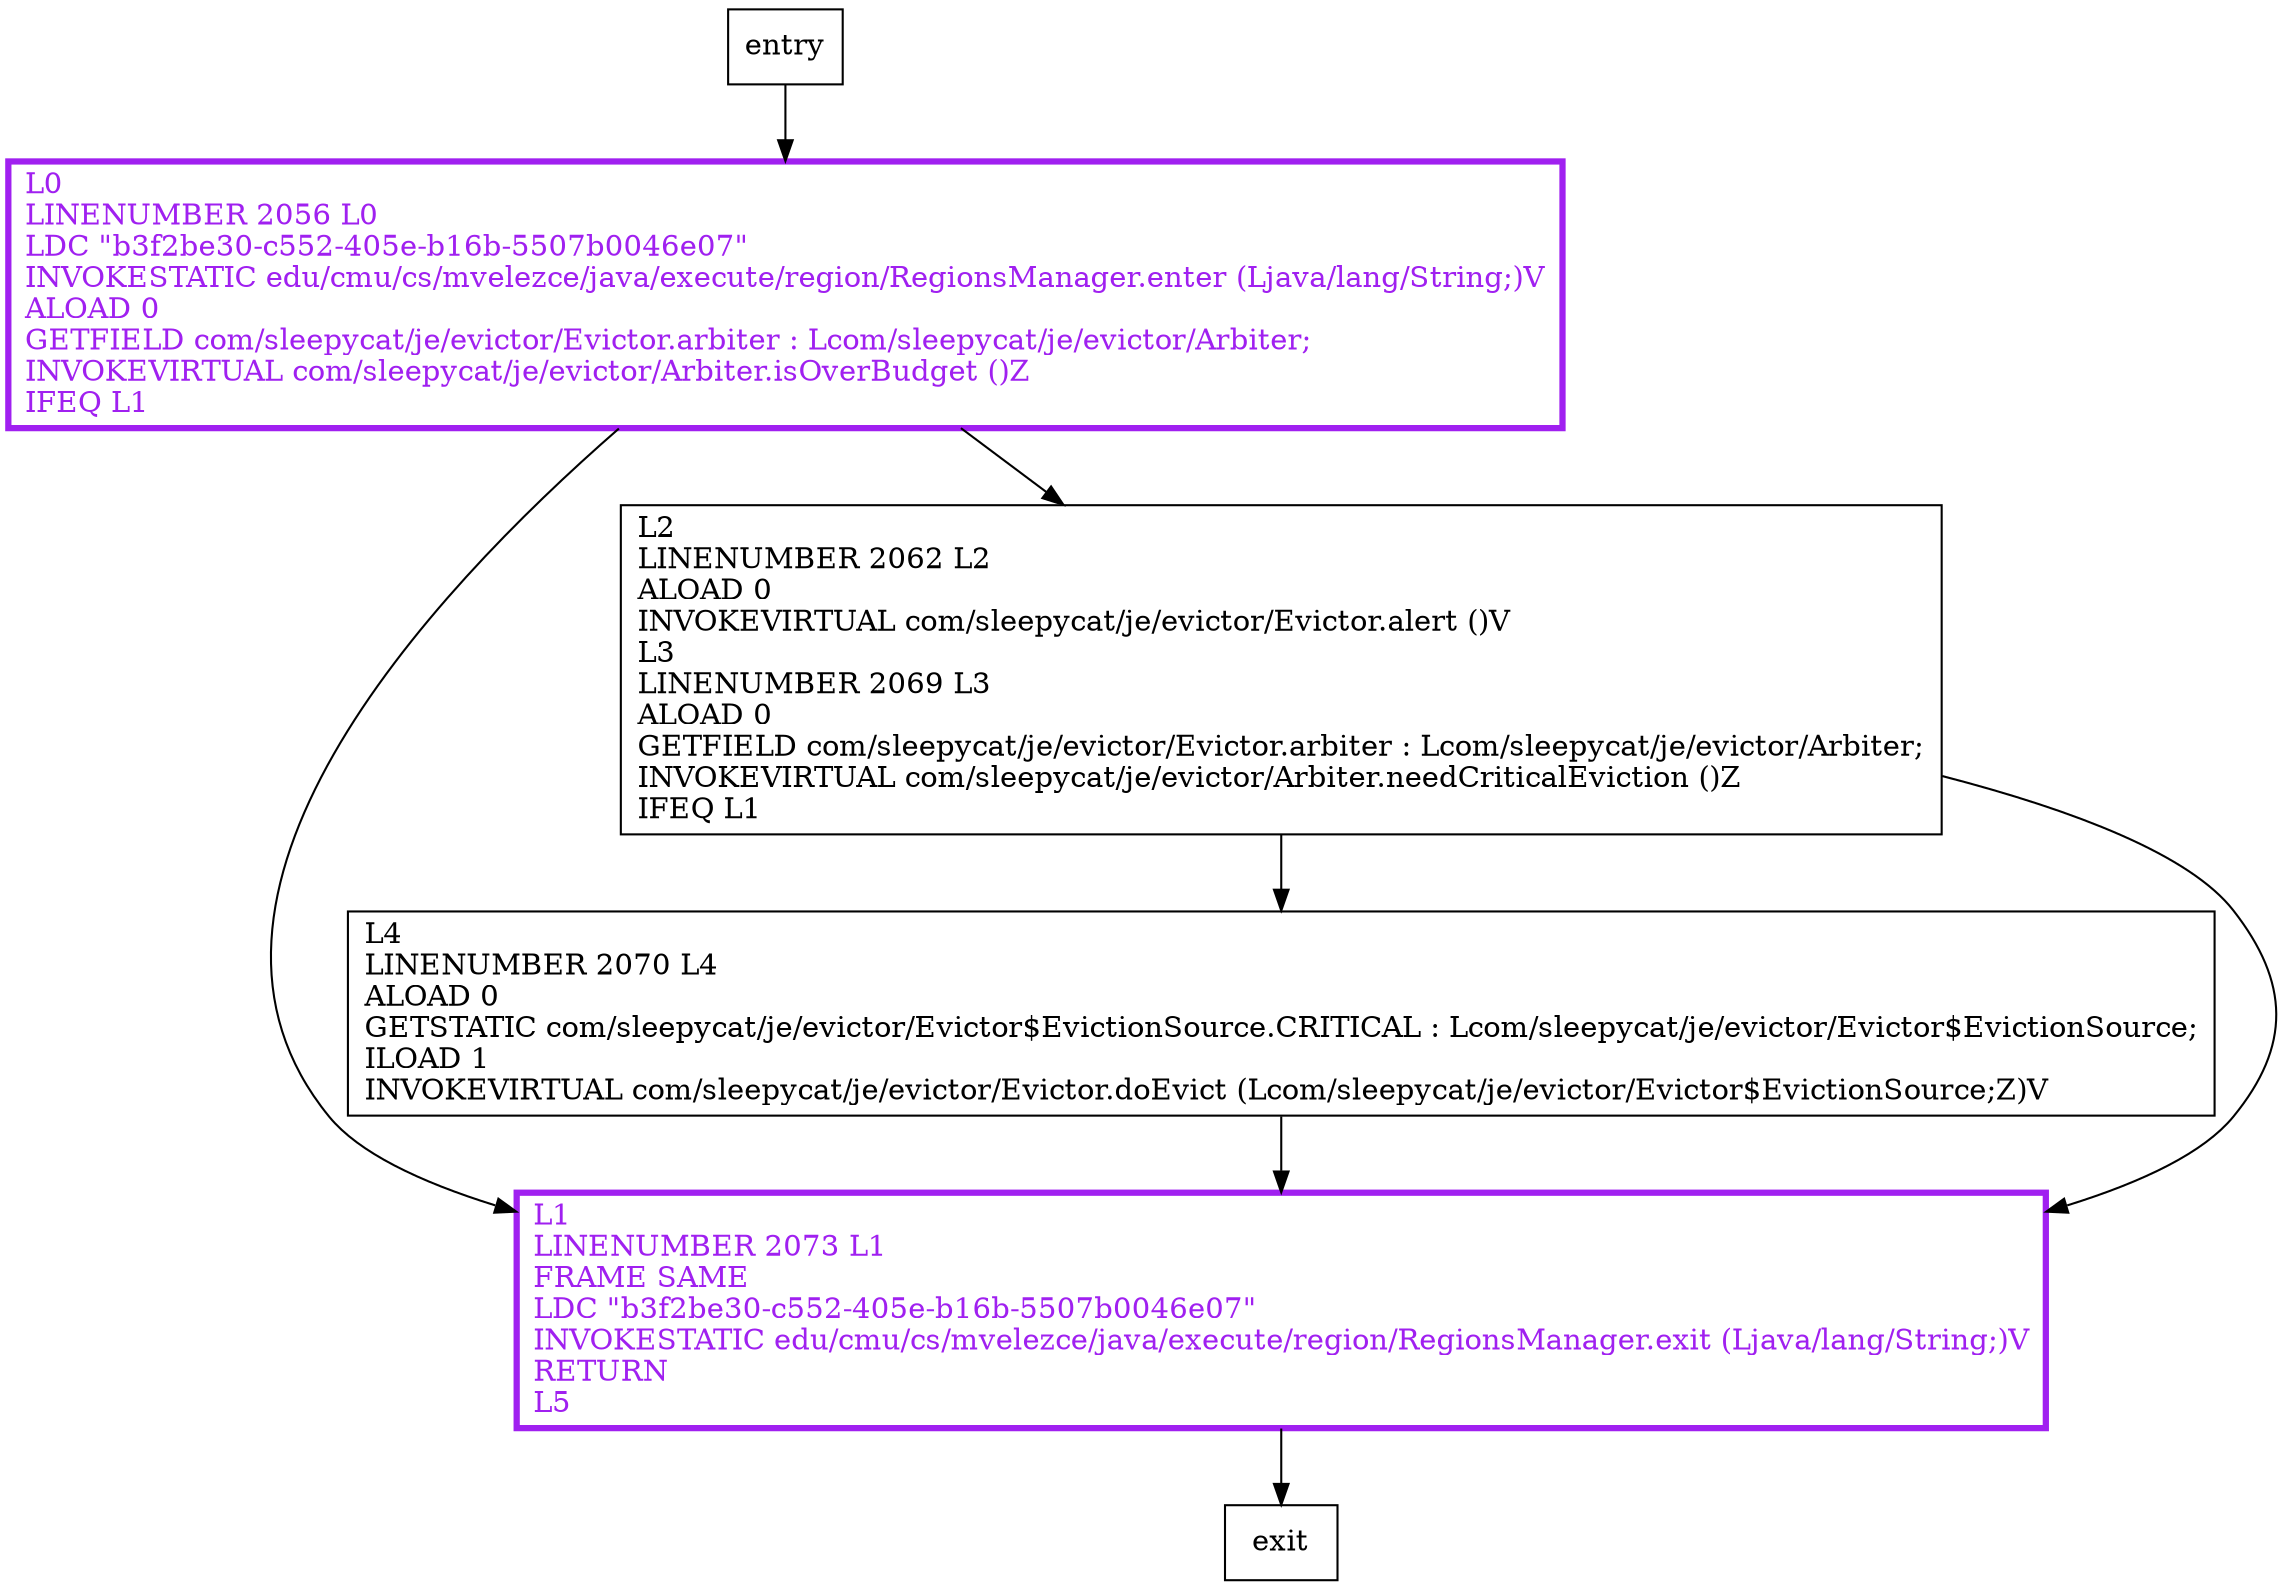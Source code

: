 digraph doCriticalEviction {
node [shape=record];
688829898 [label="L4\lLINENUMBER 2070 L4\lALOAD 0\lGETSTATIC com/sleepycat/je/evictor/Evictor$EvictionSource.CRITICAL : Lcom/sleepycat/je/evictor/Evictor$EvictionSource;\lILOAD 1\lINVOKEVIRTUAL com/sleepycat/je/evictor/Evictor.doEvict (Lcom/sleepycat/je/evictor/Evictor$EvictionSource;Z)V\l"];
1175944890 [label="L1\lLINENUMBER 2073 L1\lFRAME SAME\lLDC \"b3f2be30-c552-405e-b16b-5507b0046e07\"\lINVOKESTATIC edu/cmu/cs/mvelezce/java/execute/region/RegionsManager.exit (Ljava/lang/String;)V\lRETURN\lL5\l"];
862363118 [label="L0\lLINENUMBER 2056 L0\lLDC \"b3f2be30-c552-405e-b16b-5507b0046e07\"\lINVOKESTATIC edu/cmu/cs/mvelezce/java/execute/region/RegionsManager.enter (Ljava/lang/String;)V\lALOAD 0\lGETFIELD com/sleepycat/je/evictor/Evictor.arbiter : Lcom/sleepycat/je/evictor/Arbiter;\lINVOKEVIRTUAL com/sleepycat/je/evictor/Arbiter.isOverBudget ()Z\lIFEQ L1\l"];
1792577678 [label="L2\lLINENUMBER 2062 L2\lALOAD 0\lINVOKEVIRTUAL com/sleepycat/je/evictor/Evictor.alert ()V\lL3\lLINENUMBER 2069 L3\lALOAD 0\lGETFIELD com/sleepycat/je/evictor/Evictor.arbiter : Lcom/sleepycat/je/evictor/Arbiter;\lINVOKEVIRTUAL com/sleepycat/je/evictor/Arbiter.needCriticalEviction ()Z\lIFEQ L1\l"];
entry;
exit;
entry -> 862363118
688829898 -> 1175944890
1175944890 -> exit
862363118 -> 1175944890
862363118 -> 1792577678
1792577678 -> 688829898
1792577678 -> 1175944890
1175944890[fontcolor="purple", penwidth=3, color="purple"];
862363118[fontcolor="purple", penwidth=3, color="purple"];
}

